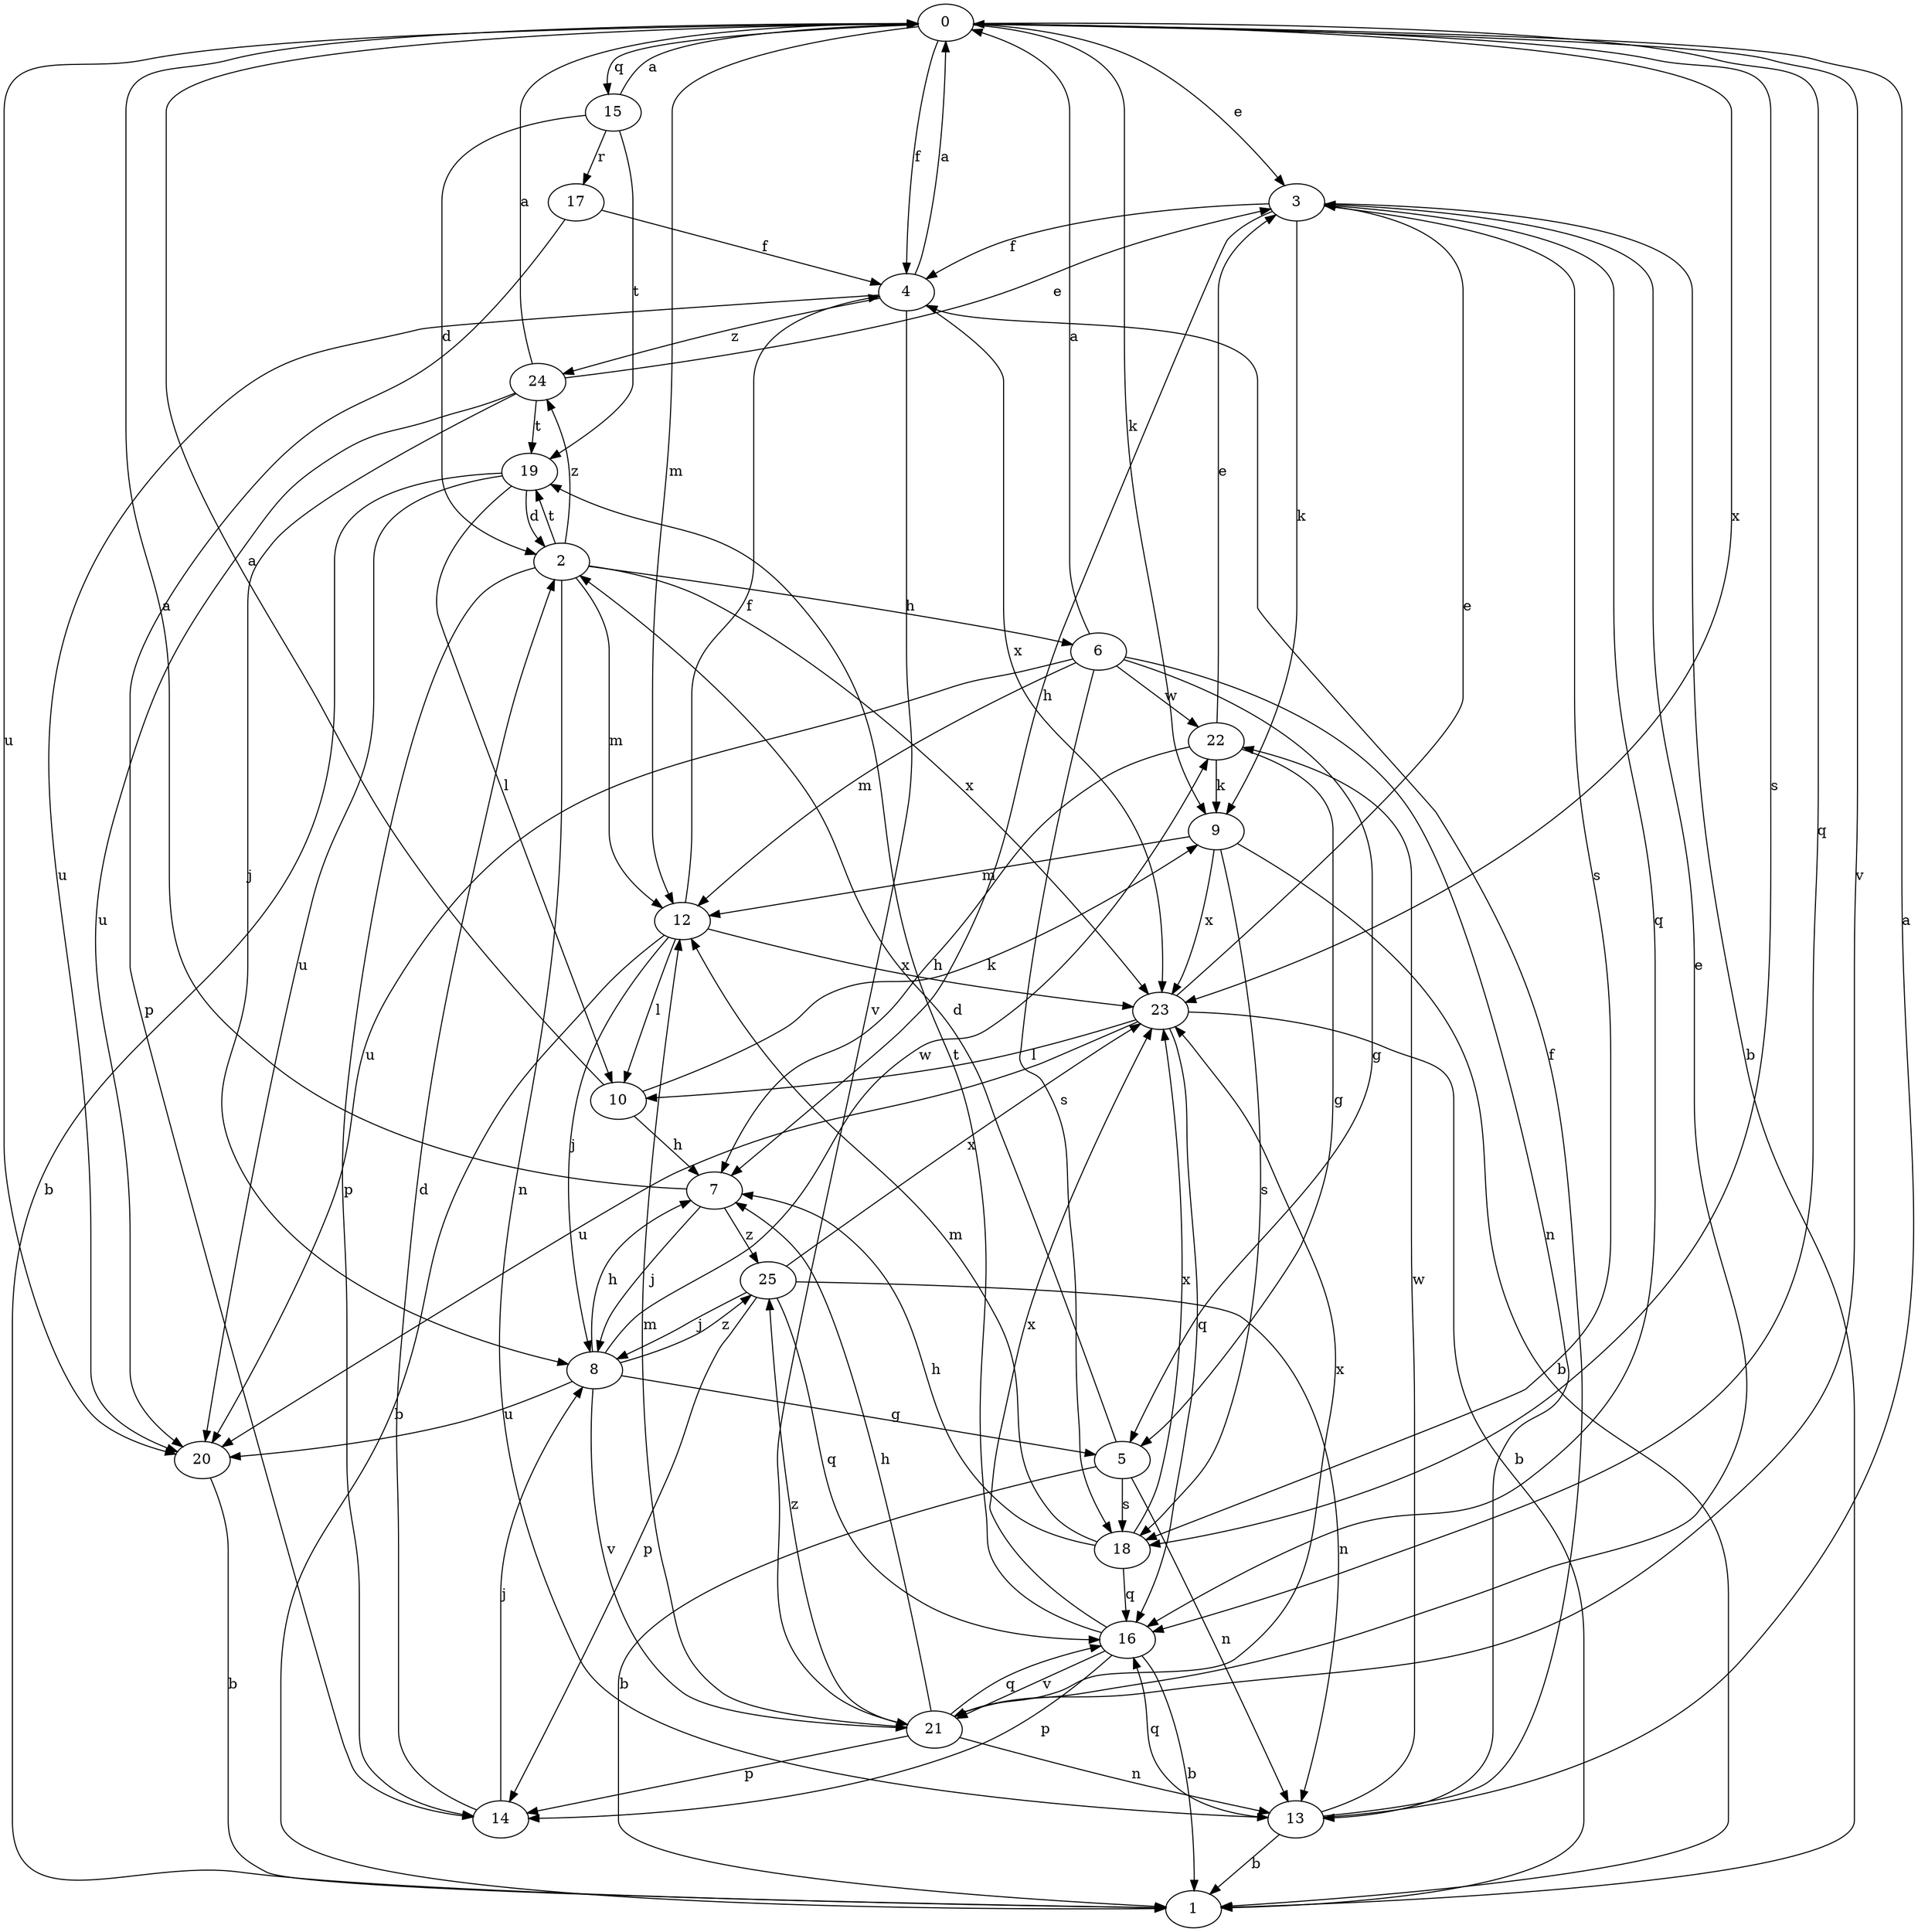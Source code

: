 strict digraph  {
0;
1;
2;
3;
4;
5;
6;
7;
8;
9;
10;
12;
13;
14;
15;
16;
17;
18;
19;
20;
21;
22;
23;
24;
25;
0 -> 3  [label=e];
0 -> 4  [label=f];
0 -> 9  [label=k];
0 -> 12  [label=m];
0 -> 15  [label=q];
0 -> 16  [label=q];
0 -> 18  [label=s];
0 -> 20  [label=u];
0 -> 21  [label=v];
0 -> 23  [label=x];
2 -> 6  [label=h];
2 -> 12  [label=m];
2 -> 13  [label=n];
2 -> 14  [label=p];
2 -> 19  [label=t];
2 -> 23  [label=x];
2 -> 24  [label=z];
3 -> 1  [label=b];
3 -> 4  [label=f];
3 -> 7  [label=h];
3 -> 9  [label=k];
3 -> 16  [label=q];
3 -> 18  [label=s];
4 -> 0  [label=a];
4 -> 20  [label=u];
4 -> 21  [label=v];
4 -> 23  [label=x];
4 -> 24  [label=z];
5 -> 1  [label=b];
5 -> 2  [label=d];
5 -> 13  [label=n];
5 -> 18  [label=s];
6 -> 0  [label=a];
6 -> 5  [label=g];
6 -> 12  [label=m];
6 -> 13  [label=n];
6 -> 18  [label=s];
6 -> 20  [label=u];
6 -> 22  [label=w];
7 -> 0  [label=a];
7 -> 8  [label=j];
7 -> 25  [label=z];
8 -> 5  [label=g];
8 -> 7  [label=h];
8 -> 20  [label=u];
8 -> 21  [label=v];
8 -> 22  [label=w];
8 -> 25  [label=z];
9 -> 1  [label=b];
9 -> 12  [label=m];
9 -> 18  [label=s];
9 -> 23  [label=x];
10 -> 0  [label=a];
10 -> 7  [label=h];
10 -> 9  [label=k];
12 -> 1  [label=b];
12 -> 4  [label=f];
12 -> 8  [label=j];
12 -> 10  [label=l];
12 -> 23  [label=x];
13 -> 0  [label=a];
13 -> 1  [label=b];
13 -> 4  [label=f];
13 -> 16  [label=q];
13 -> 22  [label=w];
14 -> 2  [label=d];
14 -> 8  [label=j];
15 -> 0  [label=a];
15 -> 2  [label=d];
15 -> 17  [label=r];
15 -> 19  [label=t];
16 -> 1  [label=b];
16 -> 14  [label=p];
16 -> 19  [label=t];
16 -> 21  [label=v];
16 -> 23  [label=x];
17 -> 4  [label=f];
17 -> 14  [label=p];
18 -> 7  [label=h];
18 -> 12  [label=m];
18 -> 16  [label=q];
18 -> 23  [label=x];
19 -> 1  [label=b];
19 -> 2  [label=d];
19 -> 10  [label=l];
19 -> 20  [label=u];
20 -> 1  [label=b];
21 -> 3  [label=e];
21 -> 7  [label=h];
21 -> 12  [label=m];
21 -> 13  [label=n];
21 -> 14  [label=p];
21 -> 16  [label=q];
21 -> 23  [label=x];
21 -> 25  [label=z];
22 -> 3  [label=e];
22 -> 5  [label=g];
22 -> 7  [label=h];
22 -> 9  [label=k];
23 -> 1  [label=b];
23 -> 3  [label=e];
23 -> 10  [label=l];
23 -> 16  [label=q];
23 -> 20  [label=u];
24 -> 0  [label=a];
24 -> 3  [label=e];
24 -> 8  [label=j];
24 -> 19  [label=t];
24 -> 20  [label=u];
25 -> 8  [label=j];
25 -> 13  [label=n];
25 -> 14  [label=p];
25 -> 16  [label=q];
25 -> 23  [label=x];
}
